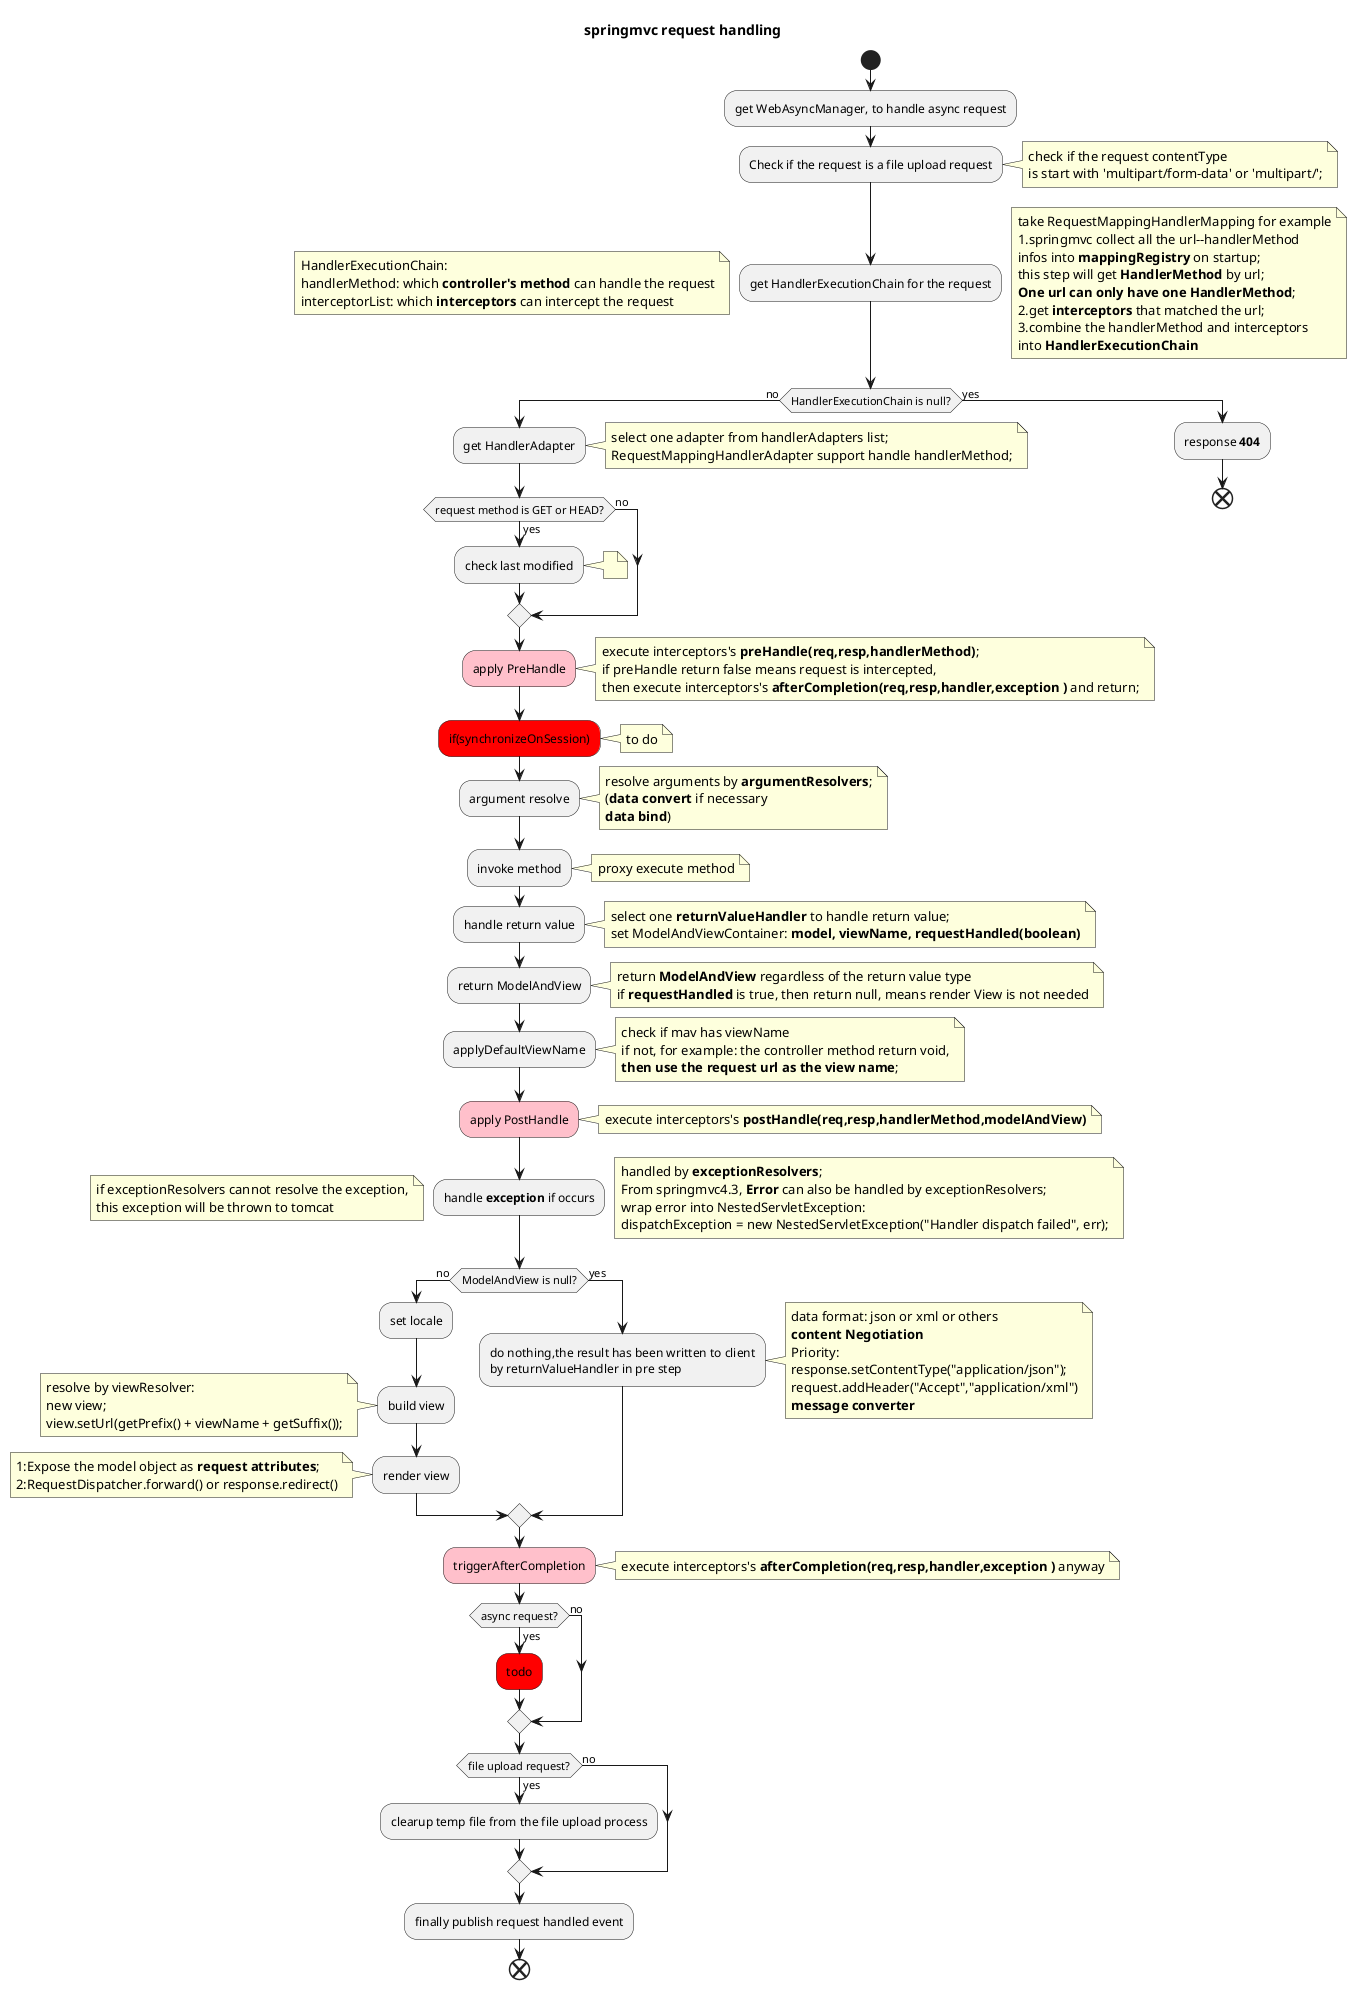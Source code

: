 @startuml
'https://plantuml.com/sequence-diagram


title springmvc request handling

start

:get WebAsyncManager, to handle async request;

:Check if the request is a file upload request;
note right
check if the request contentType
is start with 'multipart/form-data' or 'multipart/';
endnote

:get HandlerExecutionChain for the request;
note left
HandlerExecutionChain:
handlerMethod: which **controller's method** can handle the request
interceptorList: which **interceptors** can intercept the request
endnote

note right
take RequestMappingHandlerMapping for example
1.springmvc collect all the url--handlerMethod
infos into **mappingRegistry** on startup;
this step will get **HandlerMethod** by url;
**One url can only have one HandlerMethod**;
2.get **interceptors** that matched the url;
3.combine the handlerMethod and interceptors
into **HandlerExecutionChain**
endnote

if(HandlerExecutionChain is null?) then (no)
'start
:get HandlerAdapter;
note right
select one adapter from handlerAdapters list;
RequestMappingHandlerAdapter support handle handlerMethod;
endnote

if(request method is GET or HEAD?) then(yes)
:check last modified;
note right

endnote

else(no)
endif



#pink:apply PreHandle;
note right
execute interceptors's **preHandle(req,resp,handlerMethod)**;
if preHandle return false means request is intercepted,
then execute interceptors's **afterCompletion(req,resp,handler,exception )** and return;
endnote

#red:if(synchronizeOnSession);
note right:to do

:argument resolve;
note right
resolve arguments by **argumentResolvers**;
(**data convert** if necessary
**data bind**)
endnote

:invoke method;
note right:proxy execute method

:handle return value;
note right
select one **returnValueHandler** to handle return value;
set ModelAndViewContainer: **model, viewName, requestHandled(boolean)**
endnote

:return ModelAndView;
note right
return **ModelAndView** regardless of the return value type
if **requestHandled** is true, then return null, means render View is not needed
endnote

:applyDefaultViewName;
note right
check if mav has viewName
if not, for example: the controller method return void,
**then use the request url as the view name**;
endnote



#pink:apply PostHandle;
note right
execute interceptors's **postHandle(req,resp,handlerMethod,modelAndView)**
endnote

:handle **exception** if occurs;
note right
handled by **exceptionResolvers**;
From springmvc4.3, **Error** can also be handled by exceptionResolvers;
wrap error into NestedServletException:
dispatchException = new NestedServletException("Handler dispatch failed", err);
endnote
note left
if exceptionResolvers cannot resolve the exception,
this exception will be thrown to tomcat
endnote

if(ModelAndView is null?) then (no)

:set locale;

:build view;
note left
resolve by viewResolver:
new view;
view.setUrl(getPrefix() + viewName + getSuffix());
endnote

:render view;
note left
1:Expose the model object as **request attributes**;
2:RequestDispatcher.forward() or response.redirect()
endnote

else(yes)


:do nothing,the result has been written to client
by returnValueHandler in pre step;
note right
data format: json or xml or others
**content Negotiation**
Priority:
response.setContentType("application/json");
request.addHeader("Accept","application/xml")
**message converter**
endnote

endif

#pink:triggerAfterCompletion;
note right
execute interceptors's **afterCompletion(req,resp,handler,exception )** anyway
endnote


if(async request?) then(yes)
#red:todo;
else(no)
endif

if(file upload request?) then(yes)
:clearup temp file from the file upload process;
else(no)
endif

:finally publish request handled event;

'end
end
else(yes)
:response **404**;

end
@enduml

